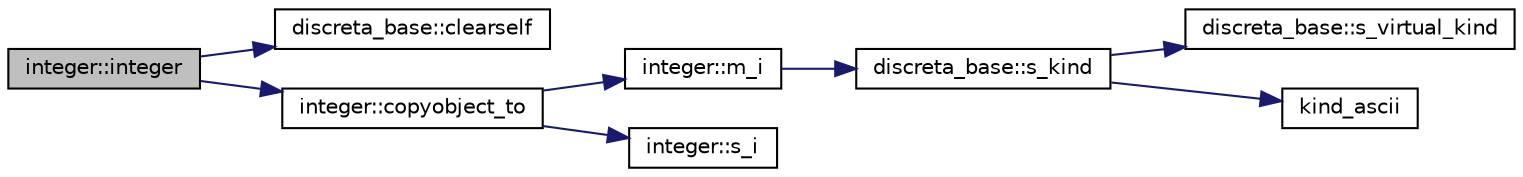 digraph "integer::integer"
{
  edge [fontname="Helvetica",fontsize="10",labelfontname="Helvetica",labelfontsize="10"];
  node [fontname="Helvetica",fontsize="10",shape=record];
  rankdir="LR";
  Node18 [label="integer::integer",height=0.2,width=0.4,color="black", fillcolor="grey75", style="filled", fontcolor="black"];
  Node18 -> Node19 [color="midnightblue",fontsize="10",style="solid",fontname="Helvetica"];
  Node19 [label="discreta_base::clearself",height=0.2,width=0.4,color="black", fillcolor="white", style="filled",URL="$d7/d71/classdiscreta__base.html#acc3985eac311491ab6ea3e409cffd3c4"];
  Node18 -> Node20 [color="midnightblue",fontsize="10",style="solid",fontname="Helvetica"];
  Node20 [label="integer::copyobject_to",height=0.2,width=0.4,color="black", fillcolor="white", style="filled",URL="$d0/de5/classinteger.html#a0258f5ab80826ddd4d845a52a6c450b2"];
  Node20 -> Node21 [color="midnightblue",fontsize="10",style="solid",fontname="Helvetica"];
  Node21 [label="integer::m_i",height=0.2,width=0.4,color="black", fillcolor="white", style="filled",URL="$d0/de5/classinteger.html#a869091f0a0f35f5354c8c4a70250e8a9"];
  Node21 -> Node22 [color="midnightblue",fontsize="10",style="solid",fontname="Helvetica"];
  Node22 [label="discreta_base::s_kind",height=0.2,width=0.4,color="black", fillcolor="white", style="filled",URL="$d7/d71/classdiscreta__base.html#a8a830025c74adbbc3362418a7c2ba157"];
  Node22 -> Node23 [color="midnightblue",fontsize="10",style="solid",fontname="Helvetica"];
  Node23 [label="discreta_base::s_virtual_kind",height=0.2,width=0.4,color="black", fillcolor="white", style="filled",URL="$d7/d71/classdiscreta__base.html#a52778a6d6943a468be083d0785d418fb"];
  Node22 -> Node24 [color="midnightblue",fontsize="10",style="solid",fontname="Helvetica"];
  Node24 [label="kind_ascii",height=0.2,width=0.4,color="black", fillcolor="white", style="filled",URL="$d9/d60/discreta_8h.html#ad0ce825a9f29bc6cec27e1b64cfe27bf"];
  Node20 -> Node25 [color="midnightblue",fontsize="10",style="solid",fontname="Helvetica"];
  Node25 [label="integer::s_i",height=0.2,width=0.4,color="black", fillcolor="white", style="filled",URL="$d0/de5/classinteger.html#adf28e9f94d4c844adaa950deeb80b904"];
}
